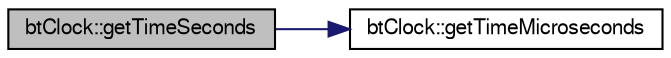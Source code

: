 digraph G
{
  bgcolor="transparent";
  edge [fontname="FreeSans",fontsize=10,labelfontname="FreeSans",labelfontsize=10];
  node [fontname="FreeSans",fontsize=10,shape=record];
  rankdir=LR;
  Node1 [label="btClock::getTimeSeconds",height=0.2,width=0.4,color="black", fillcolor="grey75", style="filled" fontcolor="black"];
  Node1 -> Node2 [color="midnightblue",fontsize=10,style="solid"];
  Node2 [label="btClock::getTimeMicroseconds",height=0.2,width=0.4,color="black",URL="$classbt_clock.html#a58b76bfde0b0f3f33d0cb91ec6b6938"];
}
